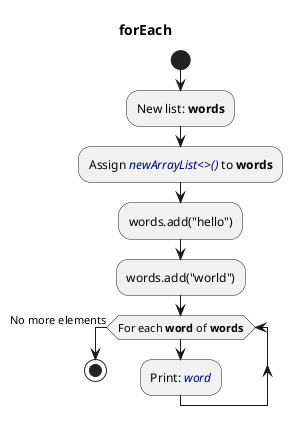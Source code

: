 @startuml
title forEach
start
:New list: <b>words</b>;
:Assign <color:darkblue><i>newArrayList<>()</i></color> to <b>words</b>;
:words.add("hello");
:words.add("world");
while(For each <b>word</b> of <b>words</b>);
:Print: <color:darkblue><i>word</i></color>;
endWhile (No more elements)
stop
@enduml
